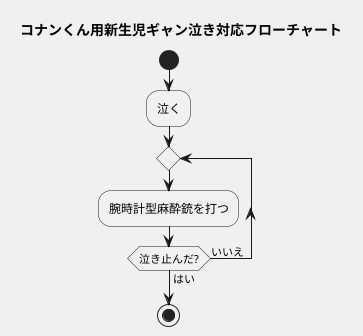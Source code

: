 @startuml
skinparam backgroundColor #f0f0f0
skinparam monochrome true
title コナンくん用新生児ギャン泣き対応フローチャート
start

:泣く;

repeat;
  :腕時計型麻酔銃を打つ;
repeat while (泣き止んだ?) is (いいえ) not (はい)

stop

@enduml
